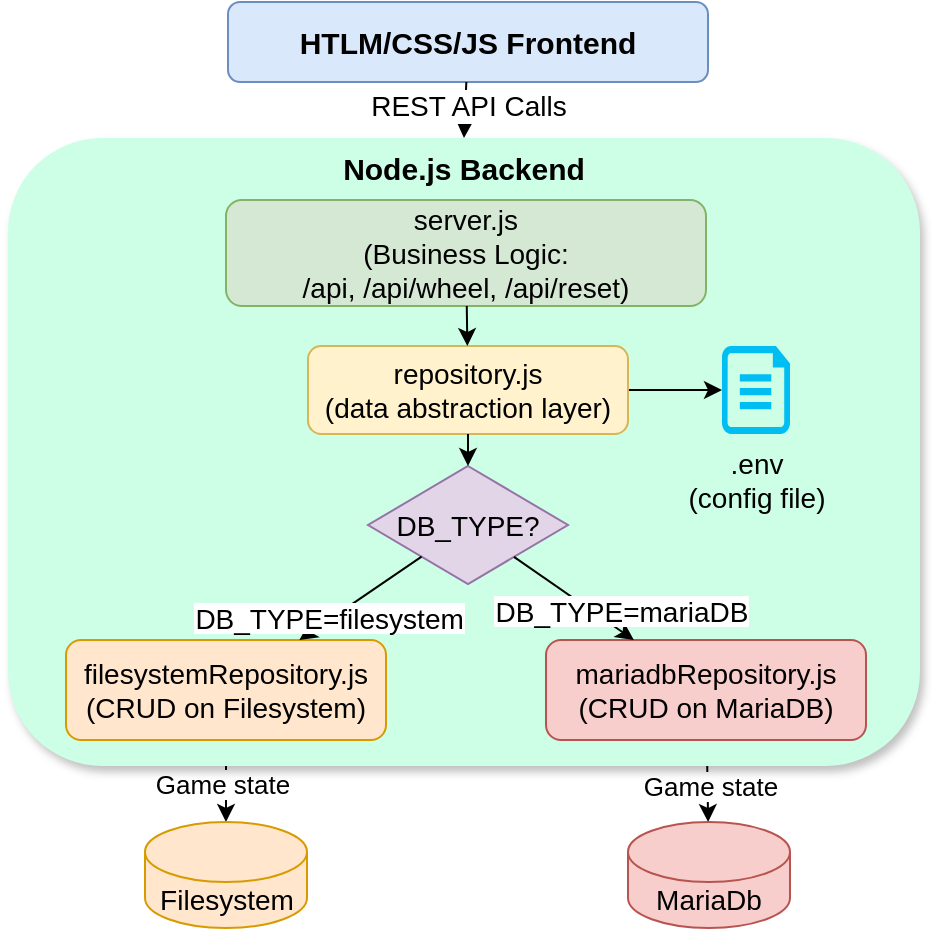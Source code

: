 <mxfile>
    <diagram id="repoPattern" name="Repository Pattern with IF and Description">
        <mxGraphModel dx="1080" dy="379" grid="1" gridSize="10" guides="1" tooltips="1" connect="1" arrows="1" fold="1" page="1" pageScale="1" pageWidth="827" pageHeight="1169" math="0" shadow="0">
            <root>
                <mxCell id="0"/>
                <mxCell id="1" parent="0"/>
                <mxCell id="client" value="HTLM/CSS/JS Frontend" style="shape=rectangle;whiteSpace=wrap;rounded=1;fillColor=#dae8fc;strokeColor=#6c8ebf;fontSize=15;fontStyle=1" parent="1" vertex="1">
                    <mxGeometry x="114" y="38" width="240" height="40" as="geometry"/>
                </mxCell>
                <mxCell id="8" value="" style="edgeStyle=none;html=1;" parent="1" source="fsRepo" target="6" edge="1">
                    <mxGeometry relative="1" as="geometry"/>
                </mxCell>
                <mxCell id="10" value="&lt;font style=&quot;font-size: 13px;&quot;&gt;Game state&lt;/font&gt;" style="edgeLabel;html=1;align=center;verticalAlign=middle;resizable=0;points=[];" parent="8" vertex="1" connectable="0">
                    <mxGeometry x="0.181" y="-2" relative="1" as="geometry">
                        <mxPoint y="-2" as="offset"/>
                    </mxGeometry>
                </mxCell>
                <mxCell id="9" value="" style="edgeStyle=none;html=1;" parent="1" source="dbRepo" target="7" edge="1">
                    <mxGeometry relative="1" as="geometry"/>
                </mxCell>
                <mxCell id="11" value="&lt;font style=&quot;font-size: 13px;&quot;&gt;Game state&lt;/font&gt;" style="edgeLabel;html=1;align=center;verticalAlign=middle;resizable=0;points=[];" parent="9" vertex="1" connectable="0">
                    <mxGeometry x="-0.032" y="1" relative="1" as="geometry">
                        <mxPoint y="3" as="offset"/>
                    </mxGeometry>
                </mxCell>
                <mxCell id="edge1" style="entryX=0.5;entryY=0;entryDx=0;entryDy=0;" parent="1" source="client" target="4" edge="1">
                    <mxGeometry relative="1" as="geometry"/>
                </mxCell>
                <mxCell id="5" value="&lt;font style=&quot;font-size: 14px;&quot;&gt;REST API Calls&lt;/font&gt;" style="edgeLabel;html=1;align=center;verticalAlign=middle;resizable=0;points=[];" parent="edge1" vertex="1" connectable="0">
                    <mxGeometry x="-0.392" y="3" relative="1" as="geometry">
                        <mxPoint x="-2" y="3" as="offset"/>
                    </mxGeometry>
                </mxCell>
                <mxCell id="6" value="&lt;font style=&quot;font-size: 14px;&quot;&gt;Filesystem&lt;/font&gt;" style="shape=cylinder3;whiteSpace=wrap;html=1;boundedLbl=1;backgroundOutline=1;size=15;fillColor=#ffe6cc;strokeColor=#d79b00;" parent="1" vertex="1">
                    <mxGeometry x="72.5" y="448" width="81" height="53" as="geometry"/>
                </mxCell>
                <mxCell id="7" value="&lt;font style=&quot;font-size: 14px;&quot;&gt;MariaDb&lt;/font&gt;" style="shape=cylinder3;whiteSpace=wrap;html=1;boundedLbl=1;backgroundOutline=1;size=15;fillColor=#f8cecc;strokeColor=#b85450;" parent="1" vertex="1">
                    <mxGeometry x="314" y="448" width="81" height="53" as="geometry"/>
                </mxCell>
                <mxCell id="4" value="&lt;font style=&quot;font-size: 15px;&quot;&gt;&lt;b&gt;Node.js Backend&lt;/b&gt;&lt;/font&gt;" style="rounded=1;whiteSpace=wrap;html=1;strokeColor=none;shadow=1;glass=0;gradientColor=none;fillColor=#CCFFE6;verticalAlign=top;" parent="1" vertex="1">
                    <mxGeometry x="4" y="106" width="456" height="314" as="geometry"/>
                </mxCell>
                <mxCell id="dbRepo" value="mariadbRepository.js&#xa;(CRUD on MariaDB)" style="shape=rectangle;whiteSpace=wrap;rounded=1;fillColor=#f8cecc;strokeColor=#b85450;fontSize=14;" parent="1" vertex="1">
                    <mxGeometry x="273" y="357" width="160" height="50" as="geometry"/>
                </mxCell>
                <mxCell id="server" value="server.js&#xa;(Business Logic:&#xa;/api, /api/wheel, /api/reset)" style="shape=rectangle;whiteSpace=wrap;rounded=1;fillColor=#d5e8d4;strokeColor=#82b366;fontSize=14;" parent="1" vertex="1">
                    <mxGeometry x="113" y="137" width="240" height="53" as="geometry"/>
                </mxCell>
                <mxCell id="3" value="" style="edgeStyle=none;html=1;" parent="1" source="repo" target="2" edge="1">
                    <mxGeometry relative="1" as="geometry"/>
                </mxCell>
                <mxCell id="repo" value="repository.js&#xa;(data abstraction layer)" style="shape=rectangle;whiteSpace=wrap;rounded=1;fillColor=#fff2cc;strokeColor=#d6b656;fontSize=14;" parent="1" vertex="1">
                    <mxGeometry x="154" y="210" width="160" height="44" as="geometry"/>
                </mxCell>
                <mxCell id="decision" value="DB_TYPE?" style="shape=rhombus;perimeter=rhombusPerimeter;whiteSpace=wrap;fillColor=#e1d5e7;strokeColor=#9673a6;fontSize=14;" parent="1" vertex="1">
                    <mxGeometry x="184" y="270" width="100" height="59" as="geometry"/>
                </mxCell>
                <mxCell id="fsRepo" value="filesystemRepository.js&#xa;(CRUD on Filesystem)" style="shape=rectangle;whiteSpace=wrap;rounded=1;fillColor=#ffe6cc;strokeColor=#d79b00;fontSize=14;" parent="1" vertex="1">
                    <mxGeometry x="33" y="357" width="160" height="50" as="geometry"/>
                </mxCell>
                <mxCell id="edge2" parent="1" source="server" target="repo" edge="1">
                    <mxGeometry relative="1" as="geometry"/>
                </mxCell>
                <mxCell id="edge3" parent="1" source="repo" target="decision" edge="1">
                    <mxGeometry relative="1" as="geometry"/>
                </mxCell>
                <mxCell id="edge4" value="DB_TYPE=filesystem" style="fontSize=14;" parent="1" source="decision" target="fsRepo" edge="1">
                    <mxGeometry x="0.48" y="-1" relative="1" as="geometry">
                        <mxPoint as="offset"/>
                    </mxGeometry>
                </mxCell>
                <mxCell id="edge5" value="DB_TYPE=mariaDB" style="fontSize=14;" parent="1" source="decision" target="dbRepo" edge="1">
                    <mxGeometry x="0.63" y="9" relative="1" as="geometry">
                        <mxPoint as="offset"/>
                    </mxGeometry>
                </mxCell>
                <mxCell id="2" value="&lt;font style=&quot;font-size: 14px;&quot;&gt;.env&lt;br&gt;(config file)&lt;/font&gt;" style="verticalLabelPosition=bottom;html=1;verticalAlign=top;align=center;strokeColor=none;fillColor=#00BEF2;shape=mxgraph.azure.cloud_services_configuration_file;pointerEvents=1;" parent="1" vertex="1">
                    <mxGeometry x="361" y="210" width="34" height="44" as="geometry"/>
                </mxCell>
            </root>
        </mxGraphModel>
    </diagram>
</mxfile>